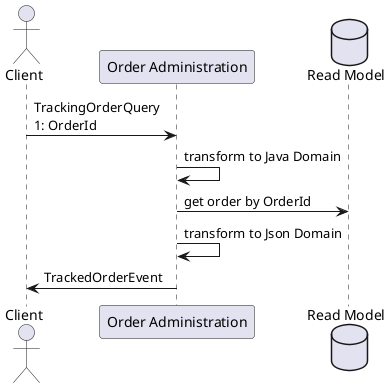 @startuml
'https://plantuml.com/sequence-diagram

actor "Client" as C
participant "Order Administration" as OA
database "Read Model" as RM

C -> OA: TrackingOrderQuery\n1: OrderId
OA -> OA: transform to Java Domain
OA -> RM: get order by OrderId
OA -> OA: transform to Json Domain
OA -> C: TrackedOrderEvent

@enduml